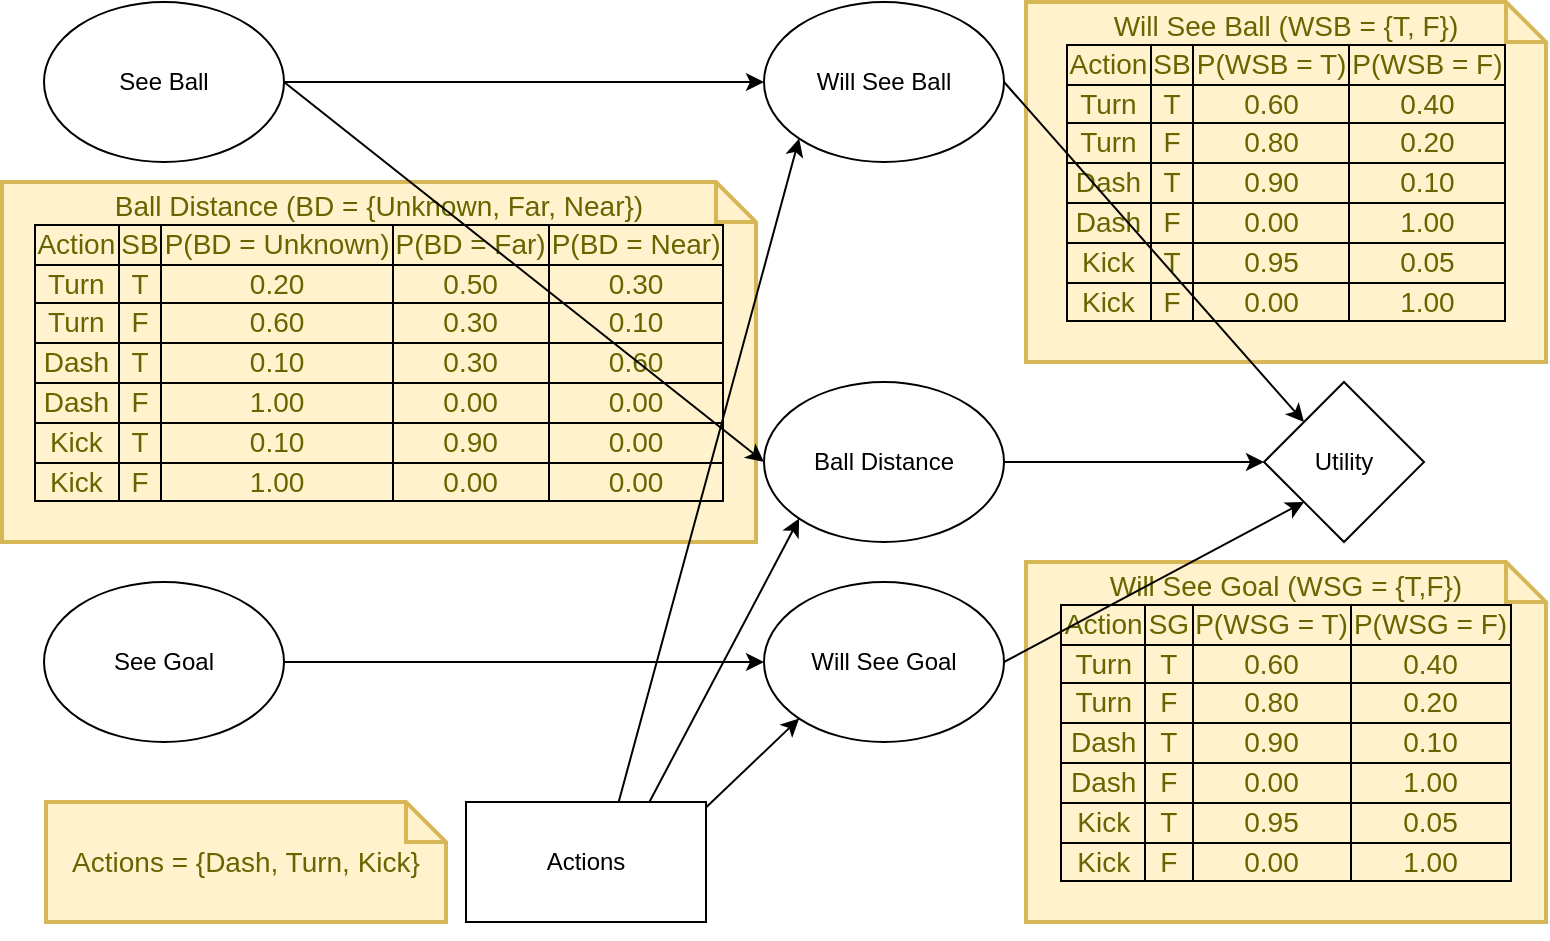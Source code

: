<mxfile version="15.7.2" type="device"><diagram id="wEqI46MpJEJEc_AHzVyp" name="Page-1"><mxGraphModel dx="1038" dy="536" grid="1" gridSize="10" guides="1" tooltips="1" connect="1" arrows="1" fold="1" page="1" pageScale="1" pageWidth="850" pageHeight="1100" math="0" shadow="0"><root><mxCell id="0"/><mxCell id="1" parent="0"/><mxCell id="ZfhnWk3MzbvQFwpozMnh-50" value="&lt;div&gt;Will See Goal (WSG = {T,F})&lt;br&gt;&lt;/div&gt;&lt;div&gt;&lt;table style=&quot;border: 1px solid rgb(0 , 0 , 0) ; border-collapse: collapse&quot; border=&quot;1&quot;&gt;&lt;tbody&gt;&lt;tr&gt;&lt;td&gt;Action&lt;br&gt;&lt;/td&gt;&lt;td&gt;SG&lt;br&gt;&lt;/td&gt;&lt;td&gt;P(WSG = T) &lt;br&gt;&lt;/td&gt;&lt;td&gt;P(WSG = F)&lt;br&gt;&lt;/td&gt;&lt;/tr&gt;&lt;tr&gt;&lt;td&gt;Turn&lt;br&gt;&lt;/td&gt;&lt;td&gt;T&lt;br&gt;&lt;/td&gt;&lt;td&gt;0.60&lt;br&gt;&lt;/td&gt;&lt;td&gt;0.40&lt;br&gt;&lt;/td&gt;&lt;/tr&gt;&lt;tr&gt;&lt;td&gt;Turn&lt;br&gt;&lt;/td&gt;&lt;td&gt;F&lt;br&gt;&lt;/td&gt;&lt;td&gt;0.80&lt;br&gt;&lt;/td&gt;&lt;td&gt;0.20&lt;br&gt;&lt;/td&gt;&lt;/tr&gt;&lt;tr&gt;&lt;td&gt;Dash&lt;br&gt;&lt;/td&gt;&lt;td&gt;T&lt;br&gt;&lt;/td&gt;&lt;td&gt;0.90&lt;br&gt;&lt;/td&gt;&lt;td&gt;0.10&lt;br&gt;&lt;/td&gt;&lt;/tr&gt;&lt;tr&gt;&lt;td&gt;Dash&lt;br&gt;&lt;/td&gt;&lt;td&gt;F&lt;br&gt;&lt;/td&gt;&lt;td&gt;0.00&lt;br&gt;&lt;/td&gt;&lt;td&gt;1.00&lt;br&gt;&lt;/td&gt;&lt;/tr&gt;&lt;tr&gt;&lt;td&gt;Kick&lt;br&gt;&lt;/td&gt;&lt;td&gt;T&lt;br&gt;&lt;/td&gt;&lt;td&gt;0.95&lt;br&gt;&lt;/td&gt;&lt;td&gt;0.05&lt;br&gt;&lt;/td&gt;&lt;/tr&gt;&lt;tr&gt;&lt;td&gt;Kick&lt;br&gt;&lt;/td&gt;&lt;td&gt;F&lt;br&gt;&lt;/td&gt;&lt;td&gt;0.00&lt;br&gt;&lt;/td&gt;&lt;td&gt;1.00&lt;br&gt;&lt;/td&gt;&lt;/tr&gt;&lt;/tbody&gt;&lt;/table&gt;&lt;br&gt;&lt;/div&gt;" style="shape=note;strokeWidth=2;fontSize=14;size=20;whiteSpace=wrap;html=1;fillColor=#fff2cc;strokeColor=#d6b656;fontColor=#666600;" vertex="1" parent="1"><mxGeometry x="560" y="330" width="260" height="180" as="geometry"/></mxCell><mxCell id="ZfhnWk3MzbvQFwpozMnh-47" value="&lt;div&gt;Ball Distance (BD = {Unknown, Far, Near})&lt;br&gt;&lt;/div&gt;&lt;div&gt;&lt;table style=&quot;border: 1px solid rgb(0 , 0 , 0) ; border-collapse: collapse&quot; border=&quot;1&quot;&gt;&lt;tbody&gt;&lt;tr&gt;&lt;td&gt;Action&lt;br&gt;&lt;/td&gt;&lt;td&gt;SB&lt;br&gt;&lt;/td&gt;&lt;td&gt;P(BD = Unknown) &lt;br&gt;&lt;/td&gt;&lt;td&gt;P(BD = Far)&lt;br&gt;&lt;/td&gt;&lt;td&gt;P(BD = Near) &lt;br&gt;&lt;/td&gt;&lt;/tr&gt;&lt;tr&gt;&lt;td&gt;Turn&lt;br&gt;&lt;/td&gt;&lt;td&gt;T&lt;br&gt;&lt;/td&gt;&lt;td&gt;0.20&lt;br&gt;&lt;/td&gt;&lt;td&gt;0.50&lt;br&gt;&lt;/td&gt;&lt;td&gt;0.30&lt;br&gt;&lt;/td&gt;&lt;/tr&gt;&lt;tr&gt;&lt;td&gt;Turn&lt;br&gt;&lt;/td&gt;&lt;td&gt;F&lt;br&gt;&lt;/td&gt;&lt;td&gt;0.60&lt;br&gt;&lt;/td&gt;&lt;td&gt;0.30&lt;br&gt;&lt;/td&gt;&lt;td&gt;0.10&lt;br&gt;&lt;/td&gt;&lt;/tr&gt;&lt;tr&gt;&lt;td&gt;Dash&lt;br&gt;&lt;/td&gt;&lt;td&gt;T&lt;br&gt;&lt;/td&gt;&lt;td&gt;0.10&lt;br&gt;&lt;/td&gt;&lt;td&gt;0.30&lt;br&gt;&lt;/td&gt;&lt;td&gt;0.60&lt;br&gt;&lt;/td&gt;&lt;/tr&gt;&lt;tr&gt;&lt;td&gt;Dash&lt;br&gt;&lt;/td&gt;&lt;td&gt;F&lt;br&gt;&lt;/td&gt;&lt;td&gt;1.00&lt;br&gt;&lt;/td&gt;&lt;td&gt;0.00&lt;br&gt;&lt;/td&gt;&lt;td&gt;0.00&lt;br&gt;&lt;/td&gt;&lt;/tr&gt;&lt;tr&gt;&lt;td&gt;Kick&lt;br&gt;&lt;/td&gt;&lt;td&gt;T&lt;br&gt;&lt;/td&gt;&lt;td&gt;0.10&lt;br&gt;&lt;/td&gt;&lt;td&gt;0.90&lt;br&gt;&lt;/td&gt;&lt;td&gt;0.00&lt;br&gt;&lt;/td&gt;&lt;/tr&gt;&lt;tr&gt;&lt;td&gt;Kick&lt;br&gt;&lt;/td&gt;&lt;td&gt;F&lt;br&gt;&lt;/td&gt;&lt;td&gt;1.00&lt;br&gt;&lt;/td&gt;&lt;td&gt;0.00&lt;br&gt;&lt;/td&gt;&lt;td&gt;0.00&lt;br&gt;&lt;/td&gt;&lt;/tr&gt;&lt;/tbody&gt;&lt;/table&gt;&lt;br&gt;&lt;/div&gt;" style="shape=note;strokeWidth=2;fontSize=14;size=20;whiteSpace=wrap;html=1;fillColor=#fff2cc;strokeColor=#d6b656;fontColor=#666600;" vertex="1" parent="1"><mxGeometry x="48" y="140" width="377" height="180" as="geometry"/></mxCell><mxCell id="ZfhnWk3MzbvQFwpozMnh-48" value="&lt;div&gt;Will See Ball (WSB = {T, F})&lt;br&gt;&lt;/div&gt;&lt;div&gt;&lt;table style=&quot;border: 1px solid rgb(0 , 0 , 0) ; border-collapse: collapse&quot; border=&quot;1&quot;&gt;&lt;tbody&gt;&lt;tr&gt;&lt;td&gt;Action&lt;br&gt;&lt;/td&gt;&lt;td&gt;SB&lt;br&gt;&lt;/td&gt;&lt;td&gt;P(WSB = T) &lt;br&gt;&lt;/td&gt;&lt;td&gt;P(WSB = F)&lt;br&gt;&lt;/td&gt;&lt;/tr&gt;&lt;tr&gt;&lt;td&gt;Turn&lt;br&gt;&lt;/td&gt;&lt;td&gt;T&lt;br&gt;&lt;/td&gt;&lt;td&gt;0.60&lt;br&gt;&lt;/td&gt;&lt;td&gt;0.40&lt;br&gt;&lt;/td&gt;&lt;/tr&gt;&lt;tr&gt;&lt;td&gt;Turn&lt;br&gt;&lt;/td&gt;&lt;td&gt;F&lt;br&gt;&lt;/td&gt;&lt;td&gt;0.80&lt;br&gt;&lt;/td&gt;&lt;td&gt;0.20&lt;br&gt;&lt;/td&gt;&lt;/tr&gt;&lt;tr&gt;&lt;td&gt;Dash&lt;br&gt;&lt;/td&gt;&lt;td&gt;T&lt;br&gt;&lt;/td&gt;&lt;td&gt;0.90&lt;br&gt;&lt;/td&gt;&lt;td&gt;0.10&lt;br&gt;&lt;/td&gt;&lt;/tr&gt;&lt;tr&gt;&lt;td&gt;Dash&lt;br&gt;&lt;/td&gt;&lt;td&gt;F&lt;br&gt;&lt;/td&gt;&lt;td&gt;0.00&lt;br&gt;&lt;/td&gt;&lt;td&gt;1.00&lt;br&gt;&lt;/td&gt;&lt;/tr&gt;&lt;tr&gt;&lt;td&gt;Kick&lt;br&gt;&lt;/td&gt;&lt;td&gt;T&lt;br&gt;&lt;/td&gt;&lt;td&gt;0.95&lt;br&gt;&lt;/td&gt;&lt;td&gt;0.05&lt;br&gt;&lt;/td&gt;&lt;/tr&gt;&lt;tr&gt;&lt;td&gt;Kick&lt;br&gt;&lt;/td&gt;&lt;td&gt;F&lt;br&gt;&lt;/td&gt;&lt;td&gt;0.00&lt;br&gt;&lt;/td&gt;&lt;td&gt;1.00&lt;br&gt;&lt;/td&gt;&lt;/tr&gt;&lt;/tbody&gt;&lt;/table&gt;&lt;br&gt;&lt;/div&gt;" style="shape=note;strokeWidth=2;fontSize=14;size=20;whiteSpace=wrap;html=1;fillColor=#fff2cc;strokeColor=#d6b656;fontColor=#666600;shadow=0;" vertex="1" parent="1"><mxGeometry x="560" y="50" width="260" height="180" as="geometry"/></mxCell><mxCell id="ZfhnWk3MzbvQFwpozMnh-8" style="edgeStyle=none;rounded=0;orthogonalLoop=1;jettySize=auto;html=1;exitX=1;exitY=0.5;exitDx=0;exitDy=0;entryX=0;entryY=0.5;entryDx=0;entryDy=0;" edge="1" parent="1" source="ZfhnWk3MzbvQFwpozMnh-1" target="ZfhnWk3MzbvQFwpozMnh-4"><mxGeometry relative="1" as="geometry"/></mxCell><mxCell id="ZfhnWk3MzbvQFwpozMnh-9" style="edgeStyle=none;rounded=0;orthogonalLoop=1;jettySize=auto;html=1;exitX=1;exitY=0.5;exitDx=0;exitDy=0;entryX=0;entryY=0.5;entryDx=0;entryDy=0;" edge="1" parent="1" source="ZfhnWk3MzbvQFwpozMnh-1" target="ZfhnWk3MzbvQFwpozMnh-3"><mxGeometry relative="1" as="geometry"/></mxCell><mxCell id="ZfhnWk3MzbvQFwpozMnh-1" value="See Ball" style="ellipse;whiteSpace=wrap;html=1;" vertex="1" parent="1"><mxGeometry x="69" y="50" width="120" height="80" as="geometry"/></mxCell><mxCell id="ZfhnWk3MzbvQFwpozMnh-10" style="edgeStyle=none;rounded=0;orthogonalLoop=1;jettySize=auto;html=1;exitX=1;exitY=0.5;exitDx=0;exitDy=0;entryX=0;entryY=0.5;entryDx=0;entryDy=0;" edge="1" parent="1" source="ZfhnWk3MzbvQFwpozMnh-2" target="ZfhnWk3MzbvQFwpozMnh-5"><mxGeometry relative="1" as="geometry"/></mxCell><mxCell id="ZfhnWk3MzbvQFwpozMnh-2" value="See Goal" style="ellipse;whiteSpace=wrap;html=1;" vertex="1" parent="1"><mxGeometry x="69" y="340" width="120" height="80" as="geometry"/></mxCell><mxCell id="ZfhnWk3MzbvQFwpozMnh-12" style="edgeStyle=none;rounded=0;orthogonalLoop=1;jettySize=auto;html=1;exitX=1;exitY=0.5;exitDx=0;exitDy=0;entryX=0;entryY=0.5;entryDx=0;entryDy=0;" edge="1" parent="1" source="ZfhnWk3MzbvQFwpozMnh-3" target="ZfhnWk3MzbvQFwpozMnh-6"><mxGeometry relative="1" as="geometry"><mxPoint x="602" y="380" as="targetPoint"/></mxGeometry></mxCell><mxCell id="ZfhnWk3MzbvQFwpozMnh-3" value="Ball Distance" style="ellipse;whiteSpace=wrap;html=1;" vertex="1" parent="1"><mxGeometry x="429" y="240" width="120" height="80" as="geometry"/></mxCell><mxCell id="ZfhnWk3MzbvQFwpozMnh-53" style="edgeStyle=none;rounded=0;orthogonalLoop=1;jettySize=auto;html=1;exitX=1;exitY=0.5;exitDx=0;exitDy=0;entryX=0;entryY=0;entryDx=0;entryDy=0;" edge="1" parent="1" source="ZfhnWk3MzbvQFwpozMnh-4" target="ZfhnWk3MzbvQFwpozMnh-6"><mxGeometry relative="1" as="geometry"/></mxCell><mxCell id="ZfhnWk3MzbvQFwpozMnh-4" value="Will See Ball " style="ellipse;whiteSpace=wrap;html=1;" vertex="1" parent="1"><mxGeometry x="429" y="50" width="120" height="80" as="geometry"/></mxCell><mxCell id="ZfhnWk3MzbvQFwpozMnh-13" style="edgeStyle=none;rounded=0;orthogonalLoop=1;jettySize=auto;html=1;exitX=1;exitY=0.5;exitDx=0;exitDy=0;entryX=0;entryY=1;entryDx=0;entryDy=0;" edge="1" parent="1" source="ZfhnWk3MzbvQFwpozMnh-5" target="ZfhnWk3MzbvQFwpozMnh-6"><mxGeometry relative="1" as="geometry"/></mxCell><mxCell id="ZfhnWk3MzbvQFwpozMnh-5" value="Will See Goal" style="ellipse;whiteSpace=wrap;html=1;" vertex="1" parent="1"><mxGeometry x="429" y="340" width="120" height="80" as="geometry"/></mxCell><mxCell id="ZfhnWk3MzbvQFwpozMnh-6" value="Utility" style="rhombus;whiteSpace=wrap;html=1;" vertex="1" parent="1"><mxGeometry x="679" y="240" width="80" height="80" as="geometry"/></mxCell><mxCell id="ZfhnWk3MzbvQFwpozMnh-15" style="edgeStyle=none;rounded=0;orthogonalLoop=1;jettySize=auto;html=1;exitX=0.5;exitY=1;exitDx=0;exitDy=0;entryX=0;entryY=1;entryDx=0;entryDy=0;" edge="1" parent="1" source="ZfhnWk3MzbvQFwpozMnh-14" target="ZfhnWk3MzbvQFwpozMnh-4"><mxGeometry relative="1" as="geometry"><mxPoint x="342" y="270" as="targetPoint"/></mxGeometry></mxCell><mxCell id="ZfhnWk3MzbvQFwpozMnh-16" style="edgeStyle=none;rounded=0;orthogonalLoop=1;jettySize=auto;html=1;exitX=0.5;exitY=1;exitDx=0;exitDy=0;entryX=0;entryY=1;entryDx=0;entryDy=0;" edge="1" parent="1" source="ZfhnWk3MzbvQFwpozMnh-14" target="ZfhnWk3MzbvQFwpozMnh-3"><mxGeometry relative="1" as="geometry"/></mxCell><mxCell id="ZfhnWk3MzbvQFwpozMnh-54" style="edgeStyle=none;rounded=0;orthogonalLoop=1;jettySize=auto;html=1;exitX=0.5;exitY=1;exitDx=0;exitDy=0;entryX=0;entryY=1;entryDx=0;entryDy=0;" edge="1" parent="1" source="ZfhnWk3MzbvQFwpozMnh-14" target="ZfhnWk3MzbvQFwpozMnh-5"><mxGeometry relative="1" as="geometry"/></mxCell><mxCell id="ZfhnWk3MzbvQFwpozMnh-14" value="Actions" style="rounded=0;whiteSpace=wrap;html=1;" vertex="1" parent="1"><mxGeometry x="280" y="450" width="120" height="60" as="geometry"/></mxCell><mxCell id="ZfhnWk3MzbvQFwpozMnh-18" value="Actions = {Dash, Turn, Kick}" style="shape=note;strokeWidth=2;fontSize=14;size=20;whiteSpace=wrap;html=1;fillColor=#fff2cc;strokeColor=#d6b656;fontColor=#666600;" vertex="1" parent="1"><mxGeometry x="70" y="450" width="200" height="60" as="geometry"/></mxCell></root></mxGraphModel></diagram></mxfile>